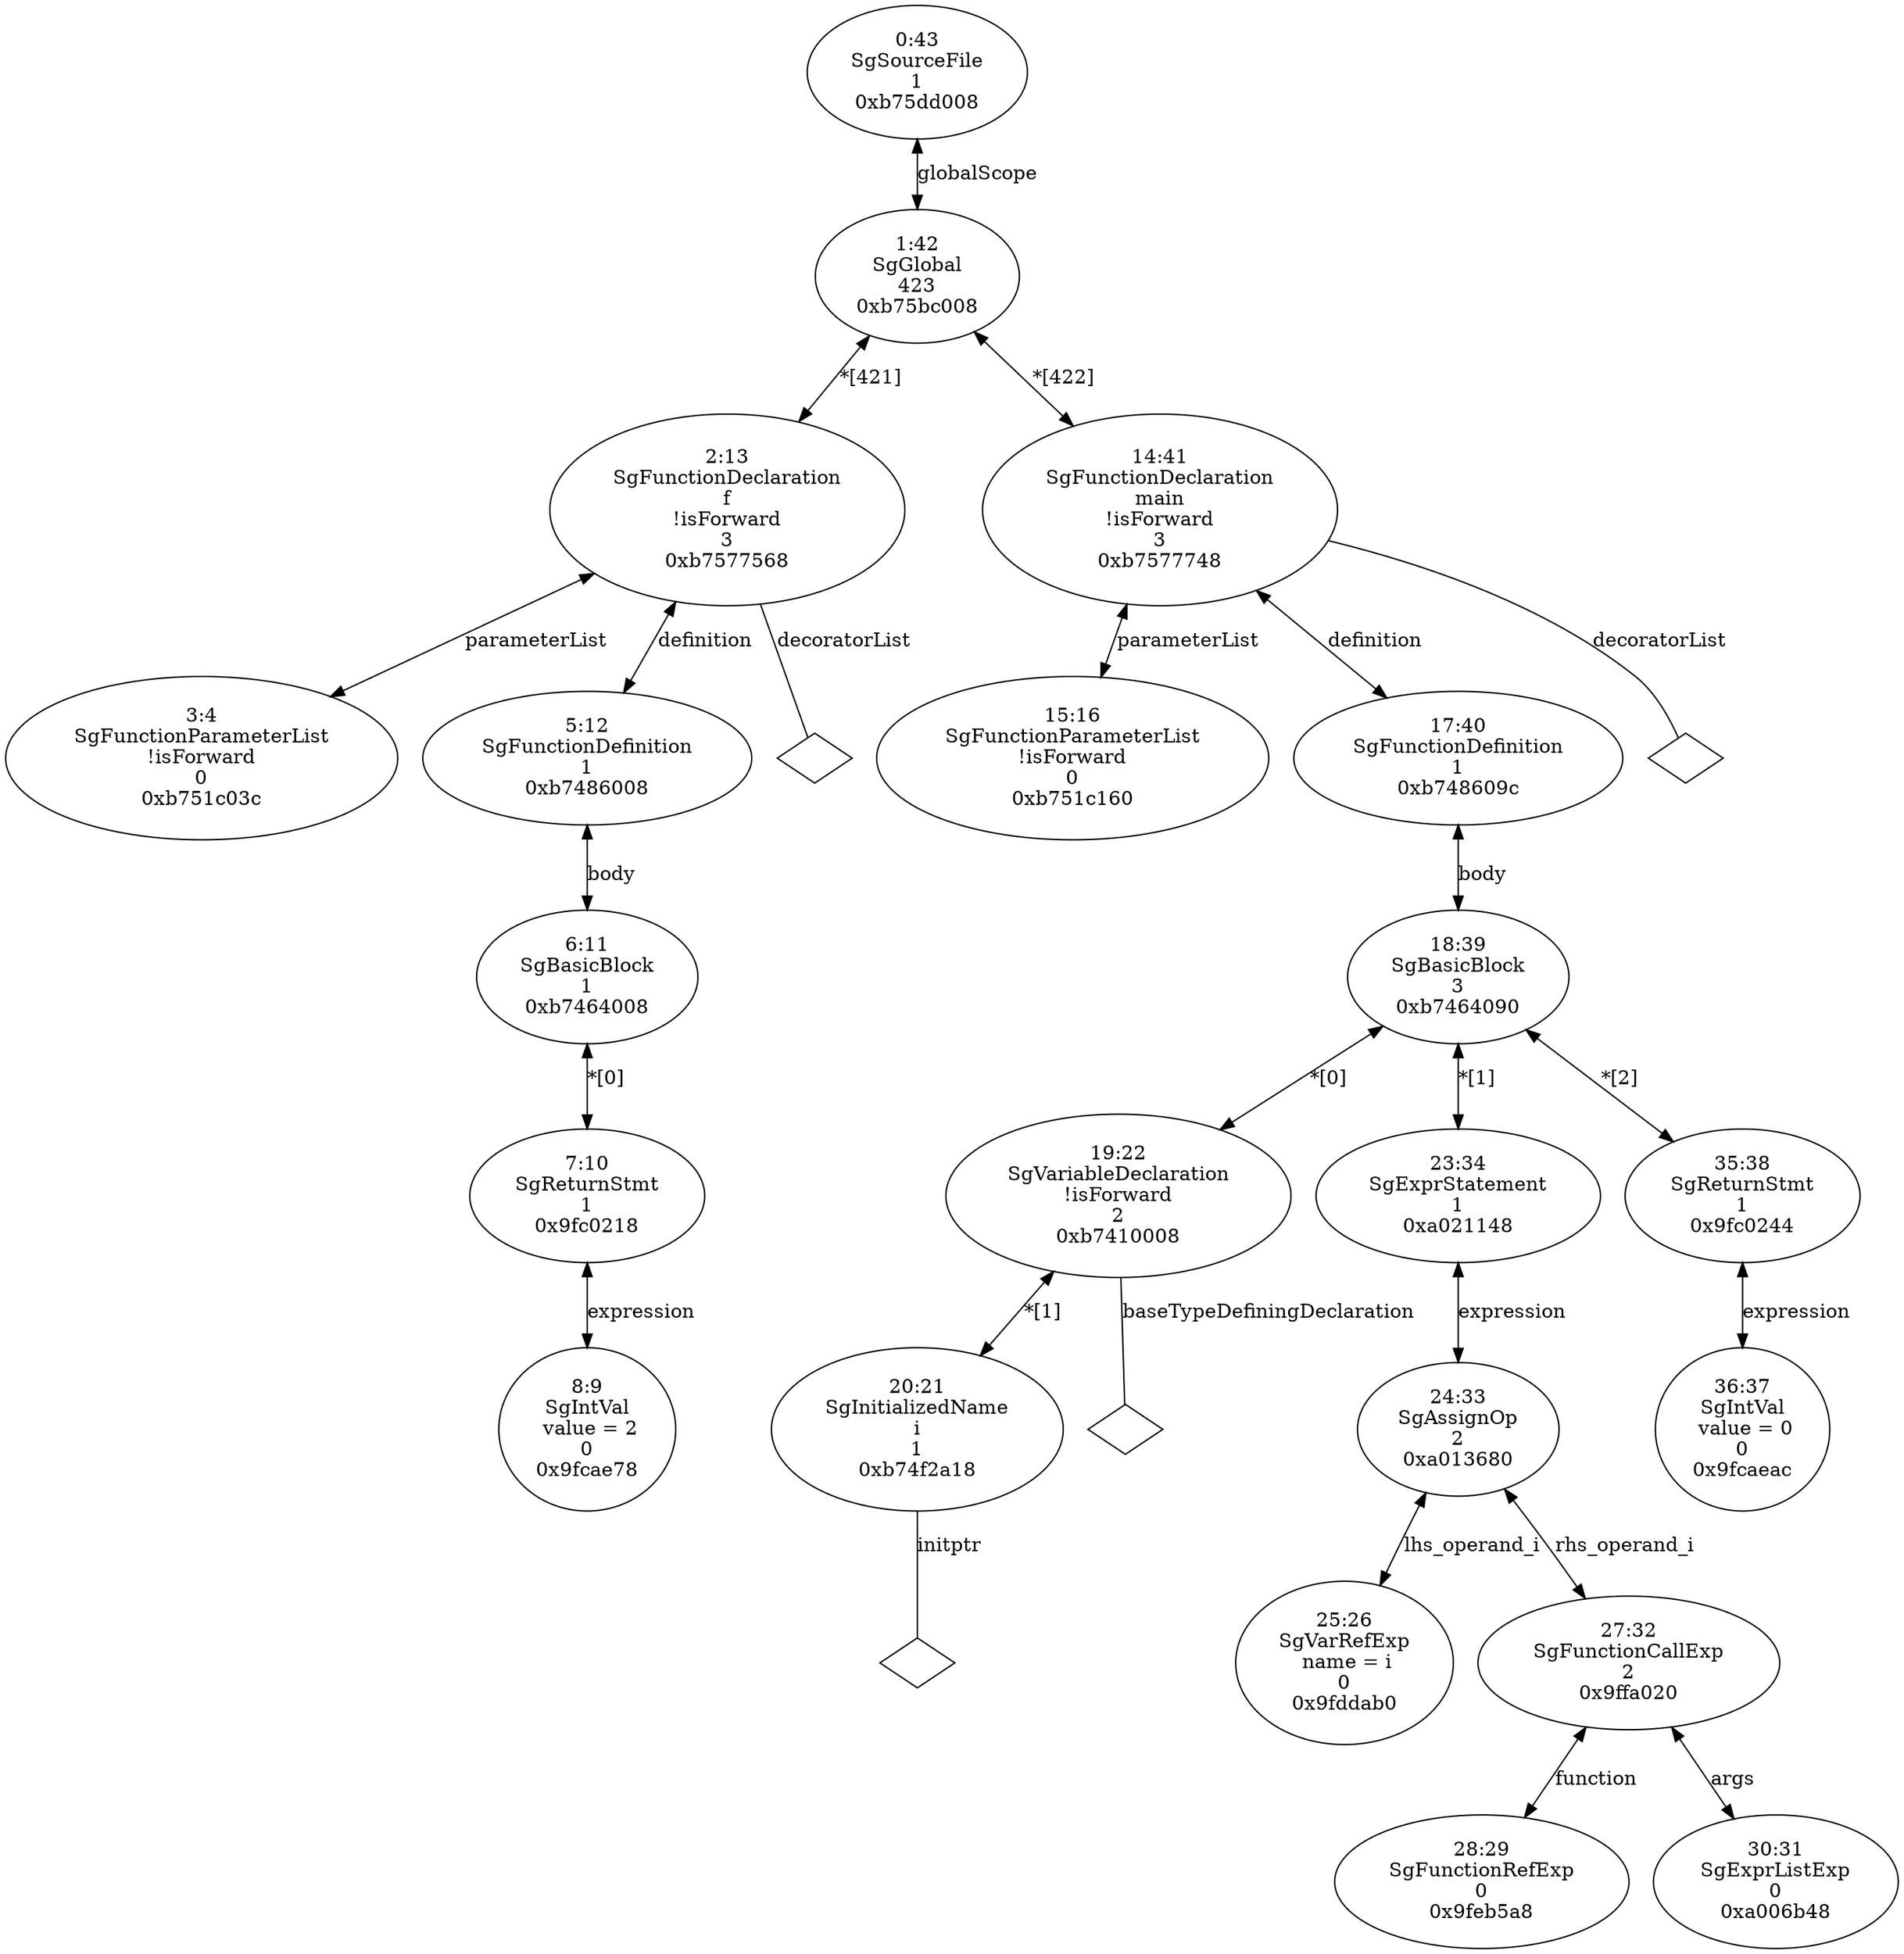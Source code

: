digraph "G./fun-call-noargs.c.dot" {
"0xb751c03c"[label="3:4\nSgFunctionParameterList\n!isForward\n0\n0xb751c03c\n" ];
"0x9fcae78"[label="8:9\nSgIntVal\n value = 2\n0\n0x9fcae78\n" ];
"0x9fc0218"[label="7:10\nSgReturnStmt\n1\n0x9fc0218\n" ];
"0x9fc0218" -> "0x9fcae78"[label="expression" dir=both ];
"0xb7464008"[label="6:11\nSgBasicBlock\n1\n0xb7464008\n" ];
"0xb7464008" -> "0x9fc0218"[label="*[0]" dir=both ];
"0xb7486008"[label="5:12\nSgFunctionDefinition\n1\n0xb7486008\n" ];
"0xb7486008" -> "0xb7464008"[label="body" dir=both ];
"0xb7577568"[label="2:13\nSgFunctionDeclaration\nf\n!isForward\n3\n0xb7577568\n" ];
"0xb7577568" -> "0xb751c03c"[label="parameterList" dir=both ];
"0xb7577568" -> "0xb7577568__decoratorList__null"[label="decoratorList" dir=none ];
"0xb7577568__decoratorList__null"[label="" shape=diamond ];
"0xb7577568" -> "0xb7486008"[label="definition" dir=both ];
"0xb751c160"[label="15:16\nSgFunctionParameterList\n!isForward\n0\n0xb751c160\n" ];
"0xb74f2a18"[label="20:21\nSgInitializedName\ni\n1\n0xb74f2a18\n" ];
"0xb74f2a18" -> "0xb74f2a18__initptr__null"[label="initptr" dir=none ];
"0xb74f2a18__initptr__null"[label="" shape=diamond ];
"0xb7410008"[label="19:22\nSgVariableDeclaration\n!isForward\n2\n0xb7410008\n" ];
"0xb7410008" -> "0xb7410008__baseTypeDefiningDeclaration__null"[label="baseTypeDefiningDeclaration" dir=none ];
"0xb7410008__baseTypeDefiningDeclaration__null"[label="" shape=diamond ];
"0xb7410008" -> "0xb74f2a18"[label="*[1]" dir=both ];
"0x9fddab0"[label="25:26\nSgVarRefExp\n name = i\n0\n0x9fddab0\n" ];
"0x9feb5a8"[label="28:29\nSgFunctionRefExp\n0\n0x9feb5a8\n" ];
"0xa006b48"[label="30:31\nSgExprListExp\n0\n0xa006b48\n" ];
"0x9ffa020"[label="27:32\nSgFunctionCallExp\n2\n0x9ffa020\n" ];
"0x9ffa020" -> "0x9feb5a8"[label="function" dir=both ];
"0x9ffa020" -> "0xa006b48"[label="args" dir=both ];
"0xa013680"[label="24:33\nSgAssignOp\n2\n0xa013680\n" ];
"0xa013680" -> "0x9fddab0"[label="lhs_operand_i" dir=both ];
"0xa013680" -> "0x9ffa020"[label="rhs_operand_i" dir=both ];
"0xa021148"[label="23:34\nSgExprStatement\n1\n0xa021148\n" ];
"0xa021148" -> "0xa013680"[label="expression" dir=both ];
"0x9fcaeac"[label="36:37\nSgIntVal\n value = 0\n0\n0x9fcaeac\n" ];
"0x9fc0244"[label="35:38\nSgReturnStmt\n1\n0x9fc0244\n" ];
"0x9fc0244" -> "0x9fcaeac"[label="expression" dir=both ];
"0xb7464090"[label="18:39\nSgBasicBlock\n3\n0xb7464090\n" ];
"0xb7464090" -> "0xb7410008"[label="*[0]" dir=both ];
"0xb7464090" -> "0xa021148"[label="*[1]" dir=both ];
"0xb7464090" -> "0x9fc0244"[label="*[2]" dir=both ];
"0xb748609c"[label="17:40\nSgFunctionDefinition\n1\n0xb748609c\n" ];
"0xb748609c" -> "0xb7464090"[label="body" dir=both ];
"0xb7577748"[label="14:41\nSgFunctionDeclaration\nmain\n!isForward\n3\n0xb7577748\n" ];
"0xb7577748" -> "0xb751c160"[label="parameterList" dir=both ];
"0xb7577748" -> "0xb7577748__decoratorList__null"[label="decoratorList" dir=none ];
"0xb7577748__decoratorList__null"[label="" shape=diamond ];
"0xb7577748" -> "0xb748609c"[label="definition" dir=both ];
"0xb75bc008"[label="1:42\nSgGlobal\n423\n0xb75bc008\n" ];
"0xb75bc008" -> "0xb7577568"[label="*[421]" dir=both ];
"0xb75bc008" -> "0xb7577748"[label="*[422]" dir=both ];
"0xb75dd008"[label="0:43\nSgSourceFile\n1\n0xb75dd008\n" ];
"0xb75dd008" -> "0xb75bc008"[label="globalScope" dir=both ];
}
